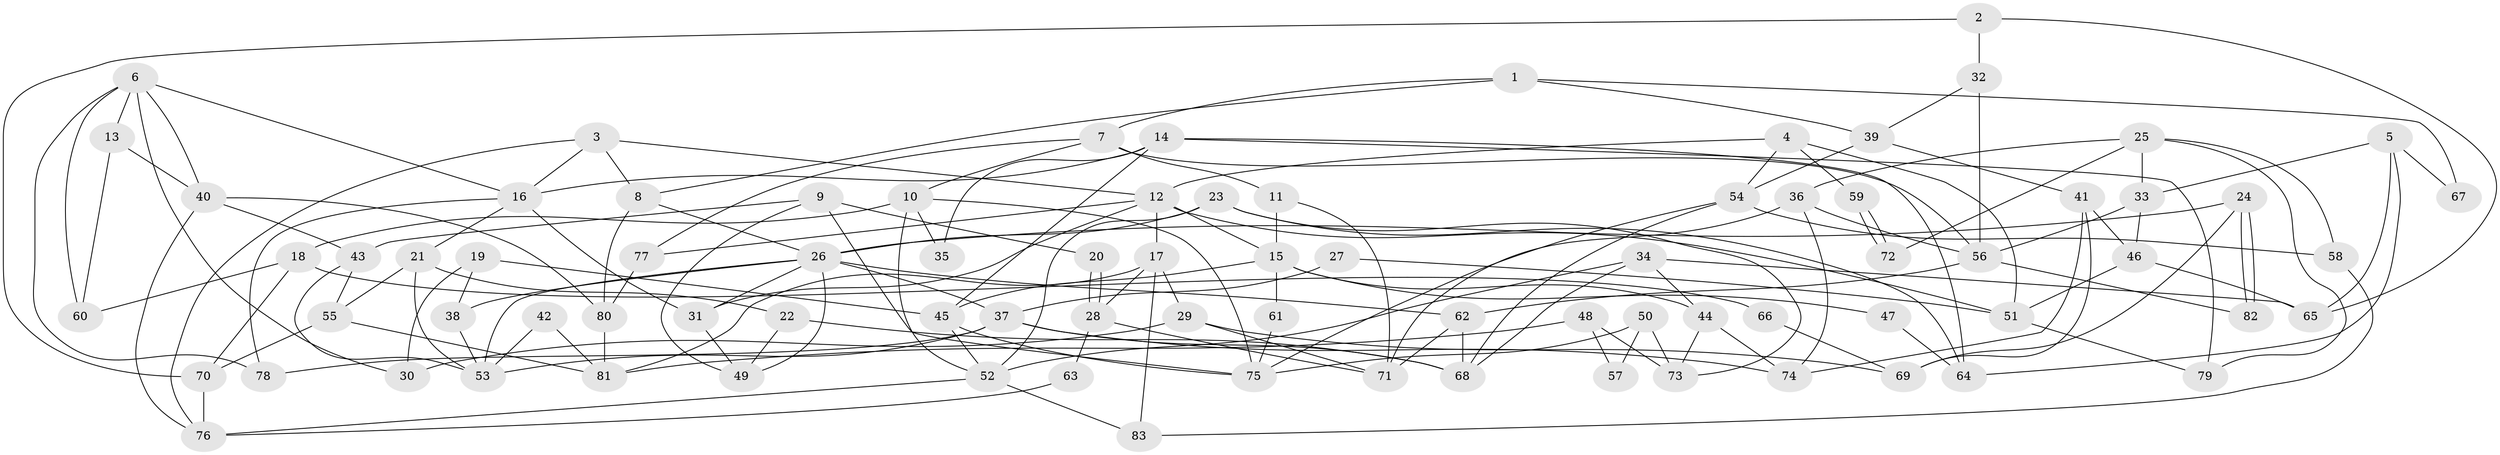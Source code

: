 // coarse degree distribution, {4: 0.1836734693877551, 6: 0.30612244897959184, 8: 0.08163265306122448, 5: 0.14285714285714285, 3: 0.12244897959183673, 12: 0.02040816326530612, 2: 0.12244897959183673, 9: 0.02040816326530612}
// Generated by graph-tools (version 1.1) at 2025/23/03/03/25 07:23:57]
// undirected, 83 vertices, 166 edges
graph export_dot {
graph [start="1"]
  node [color=gray90,style=filled];
  1;
  2;
  3;
  4;
  5;
  6;
  7;
  8;
  9;
  10;
  11;
  12;
  13;
  14;
  15;
  16;
  17;
  18;
  19;
  20;
  21;
  22;
  23;
  24;
  25;
  26;
  27;
  28;
  29;
  30;
  31;
  32;
  33;
  34;
  35;
  36;
  37;
  38;
  39;
  40;
  41;
  42;
  43;
  44;
  45;
  46;
  47;
  48;
  49;
  50;
  51;
  52;
  53;
  54;
  55;
  56;
  57;
  58;
  59;
  60;
  61;
  62;
  63;
  64;
  65;
  66;
  67;
  68;
  69;
  70;
  71;
  72;
  73;
  74;
  75;
  76;
  77;
  78;
  79;
  80;
  81;
  82;
  83;
  1 -- 7;
  1 -- 39;
  1 -- 8;
  1 -- 67;
  2 -- 70;
  2 -- 65;
  2 -- 32;
  3 -- 12;
  3 -- 8;
  3 -- 16;
  3 -- 76;
  4 -- 54;
  4 -- 51;
  4 -- 12;
  4 -- 59;
  5 -- 64;
  5 -- 33;
  5 -- 65;
  5 -- 67;
  6 -- 16;
  6 -- 78;
  6 -- 13;
  6 -- 30;
  6 -- 40;
  6 -- 60;
  7 -- 11;
  7 -- 56;
  7 -- 10;
  7 -- 77;
  8 -- 80;
  8 -- 26;
  9 -- 75;
  9 -- 49;
  9 -- 20;
  9 -- 43;
  10 -- 52;
  10 -- 18;
  10 -- 35;
  10 -- 75;
  11 -- 15;
  11 -- 71;
  12 -- 17;
  12 -- 15;
  12 -- 31;
  12 -- 51;
  12 -- 77;
  13 -- 40;
  13 -- 60;
  14 -- 45;
  14 -- 16;
  14 -- 35;
  14 -- 64;
  14 -- 79;
  15 -- 45;
  15 -- 44;
  15 -- 47;
  15 -- 61;
  16 -- 31;
  16 -- 21;
  16 -- 78;
  17 -- 28;
  17 -- 81;
  17 -- 29;
  17 -- 83;
  18 -- 60;
  18 -- 66;
  18 -- 70;
  19 -- 38;
  19 -- 30;
  19 -- 45;
  20 -- 28;
  20 -- 28;
  21 -- 53;
  21 -- 22;
  21 -- 55;
  22 -- 49;
  22 -- 68;
  23 -- 26;
  23 -- 52;
  23 -- 64;
  23 -- 73;
  24 -- 82;
  24 -- 82;
  24 -- 26;
  24 -- 69;
  25 -- 58;
  25 -- 79;
  25 -- 33;
  25 -- 36;
  25 -- 72;
  26 -- 62;
  26 -- 31;
  26 -- 37;
  26 -- 38;
  26 -- 49;
  26 -- 53;
  27 -- 37;
  27 -- 51;
  28 -- 71;
  28 -- 63;
  29 -- 71;
  29 -- 30;
  29 -- 69;
  31 -- 49;
  32 -- 56;
  32 -- 39;
  33 -- 46;
  33 -- 56;
  34 -- 68;
  34 -- 44;
  34 -- 52;
  34 -- 65;
  36 -- 74;
  36 -- 56;
  36 -- 71;
  37 -- 53;
  37 -- 68;
  37 -- 74;
  37 -- 78;
  38 -- 53;
  39 -- 54;
  39 -- 41;
  40 -- 76;
  40 -- 43;
  40 -- 80;
  41 -- 69;
  41 -- 46;
  41 -- 74;
  42 -- 53;
  42 -- 81;
  43 -- 53;
  43 -- 55;
  44 -- 74;
  44 -- 73;
  45 -- 52;
  45 -- 75;
  46 -- 65;
  46 -- 51;
  47 -- 64;
  48 -- 81;
  48 -- 73;
  48 -- 57;
  50 -- 73;
  50 -- 75;
  50 -- 57;
  51 -- 79;
  52 -- 76;
  52 -- 83;
  54 -- 75;
  54 -- 68;
  54 -- 58;
  55 -- 70;
  55 -- 81;
  56 -- 62;
  56 -- 82;
  58 -- 83;
  59 -- 72;
  59 -- 72;
  61 -- 75;
  62 -- 68;
  62 -- 71;
  63 -- 76;
  66 -- 69;
  70 -- 76;
  77 -- 80;
  80 -- 81;
}
